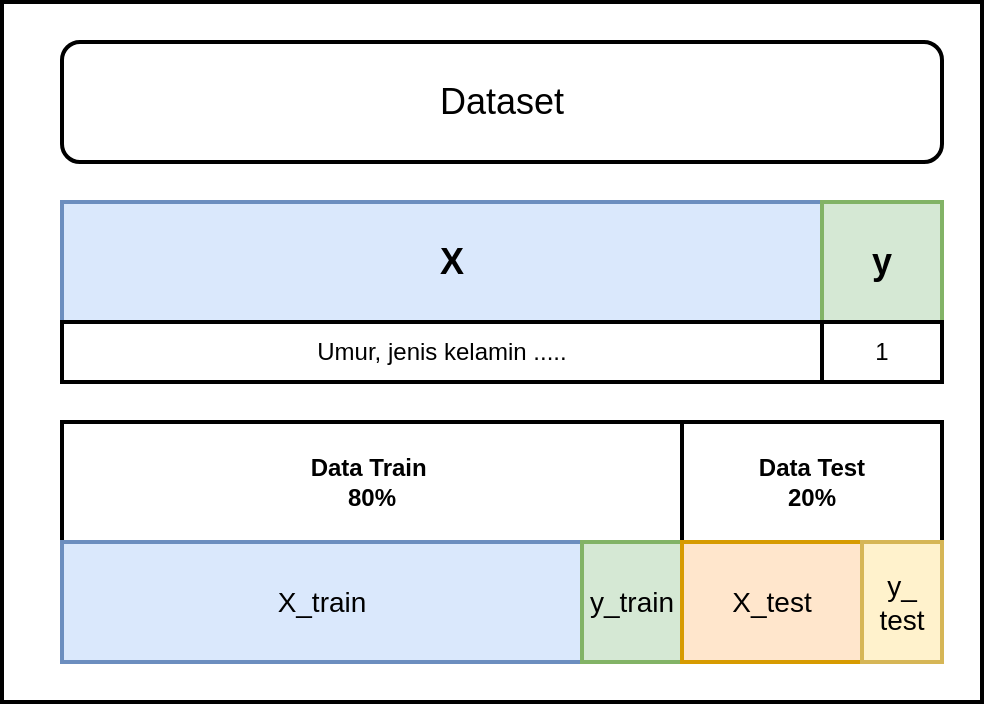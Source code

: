 <mxfile version="15.4.0" type="device"><diagram id="I-XrXJos-7ia6IUPJJJD" name="Page-1"><mxGraphModel dx="941" dy="525" grid="1" gridSize="10" guides="1" tooltips="1" connect="1" arrows="1" fold="1" page="1" pageScale="1" pageWidth="850" pageHeight="1100" math="0" shadow="0"><root><mxCell id="0"/><mxCell id="1" parent="0"/><mxCell id="RTOXjVnKl5uKworSQ9US-14" value="" style="group" vertex="1" connectable="0" parent="1"><mxGeometry x="10" y="20" width="490" height="350" as="geometry"/></mxCell><mxCell id="RTOXjVnKl5uKworSQ9US-13" value="" style="rounded=0;whiteSpace=wrap;html=1;strokeWidth=2;" vertex="1" parent="RTOXjVnKl5uKworSQ9US-14"><mxGeometry width="490" height="350" as="geometry"/></mxCell><mxCell id="RTOXjVnKl5uKworSQ9US-1" value="&lt;font style=&quot;font-size: 18px&quot;&gt;Dataset&lt;/font&gt;" style="rounded=1;whiteSpace=wrap;html=1;strokeWidth=2;" vertex="1" parent="RTOXjVnKl5uKworSQ9US-14"><mxGeometry x="30" y="20" width="440" height="60" as="geometry"/></mxCell><mxCell id="RTOXjVnKl5uKworSQ9US-2" value="&lt;font style=&quot;font-size: 18px&quot;&gt;&lt;b&gt;X&lt;/b&gt;&lt;/font&gt;" style="rounded=0;whiteSpace=wrap;html=1;strokeWidth=2;fillColor=#dae8fc;strokeColor=#6c8ebf;" vertex="1" parent="RTOXjVnKl5uKworSQ9US-14"><mxGeometry x="30" y="100" width="390" height="60" as="geometry"/></mxCell><mxCell id="RTOXjVnKl5uKworSQ9US-3" value="&lt;font style=&quot;font-size: 18px&quot;&gt;&lt;b&gt;y&lt;/b&gt;&lt;/font&gt;" style="rounded=0;whiteSpace=wrap;html=1;strokeWidth=2;fillColor=#d5e8d4;strokeColor=#82b366;" vertex="1" parent="RTOXjVnKl5uKworSQ9US-14"><mxGeometry x="410" y="100" width="60" height="60" as="geometry"/></mxCell><mxCell id="RTOXjVnKl5uKworSQ9US-4" value="Umur, jenis kelamin ....." style="rounded=0;whiteSpace=wrap;html=1;strokeWidth=2;" vertex="1" parent="RTOXjVnKl5uKworSQ9US-14"><mxGeometry x="30" y="160" width="380" height="30" as="geometry"/></mxCell><mxCell id="RTOXjVnKl5uKworSQ9US-6" value="1" style="rounded=0;whiteSpace=wrap;html=1;strokeWidth=2;" vertex="1" parent="RTOXjVnKl5uKworSQ9US-14"><mxGeometry x="410" y="160" width="60" height="30" as="geometry"/></mxCell><mxCell id="RTOXjVnKl5uKworSQ9US-7" value="&lt;b&gt;Data Train&amp;nbsp;&lt;br&gt;80%&lt;/b&gt;" style="rounded=0;whiteSpace=wrap;html=1;strokeWidth=2;" vertex="1" parent="RTOXjVnKl5uKworSQ9US-14"><mxGeometry x="30" y="210" width="310" height="60" as="geometry"/></mxCell><mxCell id="RTOXjVnKl5uKworSQ9US-8" value="&lt;b&gt;Data Test&lt;br&gt;20%&lt;/b&gt;" style="rounded=0;whiteSpace=wrap;html=1;strokeWidth=2;" vertex="1" parent="RTOXjVnKl5uKworSQ9US-14"><mxGeometry x="340" y="210" width="130" height="60" as="geometry"/></mxCell><mxCell id="RTOXjVnKl5uKworSQ9US-9" value="&lt;font style=&quot;font-size: 14px&quot;&gt;X_train&lt;/font&gt;" style="rounded=0;whiteSpace=wrap;html=1;strokeWidth=2;fillColor=#dae8fc;strokeColor=#6c8ebf;" vertex="1" parent="RTOXjVnKl5uKworSQ9US-14"><mxGeometry x="30" y="270" width="260" height="60" as="geometry"/></mxCell><mxCell id="RTOXjVnKl5uKworSQ9US-10" value="&lt;font style=&quot;font-size: 14px&quot;&gt;y_train&lt;/font&gt;" style="rounded=0;whiteSpace=wrap;html=1;strokeWidth=2;fillColor=#d5e8d4;strokeColor=#82b366;" vertex="1" parent="RTOXjVnKl5uKworSQ9US-14"><mxGeometry x="290" y="270" width="50" height="60" as="geometry"/></mxCell><mxCell id="RTOXjVnKl5uKworSQ9US-11" value="&lt;font style=&quot;font-size: 14px&quot;&gt;X_test&lt;/font&gt;" style="rounded=0;whiteSpace=wrap;html=1;strokeWidth=2;fillColor=#ffe6cc;strokeColor=#d79b00;" vertex="1" parent="RTOXjVnKl5uKworSQ9US-14"><mxGeometry x="340" y="270" width="90" height="60" as="geometry"/></mxCell><mxCell id="RTOXjVnKl5uKworSQ9US-12" value="&lt;font style=&quot;font-size: 14px&quot;&gt;y_&lt;br&gt;test&lt;/font&gt;" style="rounded=0;whiteSpace=wrap;html=1;strokeWidth=2;fillColor=#fff2cc;strokeColor=#d6b656;" vertex="1" parent="RTOXjVnKl5uKworSQ9US-14"><mxGeometry x="430" y="270" width="40" height="60" as="geometry"/></mxCell></root></mxGraphModel></diagram></mxfile>